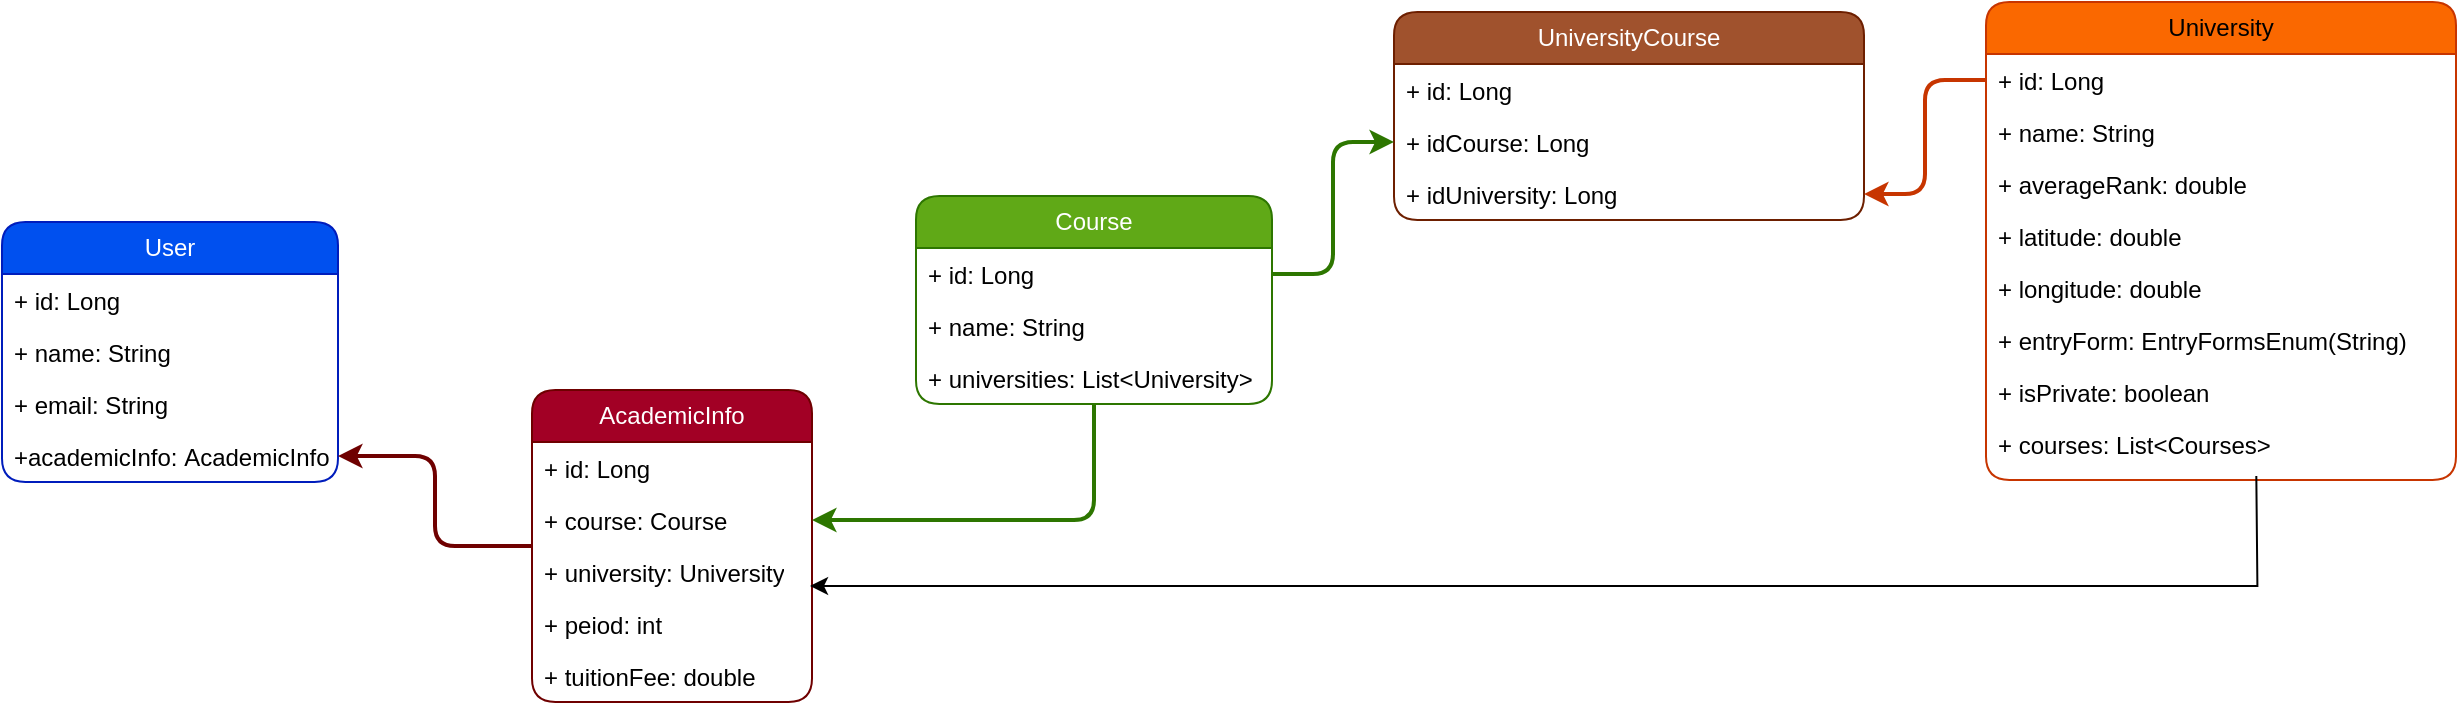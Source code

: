 <mxfile version="26.1.3">
  <diagram name="Página-1" id="Cqr7dzjxiVYe6bI_KbVx">
    <mxGraphModel dx="1023" dy="707" grid="0" gridSize="10" guides="1" tooltips="1" connect="1" arrows="1" fold="1" page="0" pageScale="1" pageWidth="827" pageHeight="1169" math="0" shadow="0">
      <root>
        <mxCell id="0" />
        <mxCell id="1" parent="0" />
        <mxCell id="s6dgGAL5ziLIxhIKajz9-5" value="User" style="swimlane;fontStyle=0;childLayout=stackLayout;horizontal=1;startSize=26;fillColor=#0050ef;horizontalStack=0;resizeParent=1;resizeParentMax=0;resizeLast=0;collapsible=1;marginBottom=0;whiteSpace=wrap;html=1;rounded=1;fontColor=#ffffff;strokeColor=#001DBC;" parent="1" vertex="1">
          <mxGeometry x="-176" y="-258" width="168" height="130" as="geometry">
            <mxRectangle x="-26" y="-60" width="60" height="26" as="alternateBounds" />
          </mxGeometry>
        </mxCell>
        <mxCell id="s6dgGAL5ziLIxhIKajz9-6" value="+ id: Long" style="text;strokeColor=none;fillColor=none;align=left;verticalAlign=top;spacingLeft=4;spacingRight=4;overflow=hidden;rotatable=0;points=[[0,0.5],[1,0.5]];portConstraint=eastwest;whiteSpace=wrap;html=1;rounded=1;" parent="s6dgGAL5ziLIxhIKajz9-5" vertex="1">
          <mxGeometry y="26" width="168" height="26" as="geometry" />
        </mxCell>
        <mxCell id="s6dgGAL5ziLIxhIKajz9-7" value="+ name: String" style="text;strokeColor=none;fillColor=none;align=left;verticalAlign=top;spacingLeft=4;spacingRight=4;overflow=hidden;rotatable=0;points=[[0,0.5],[1,0.5]];portConstraint=eastwest;whiteSpace=wrap;html=1;rounded=1;" parent="s6dgGAL5ziLIxhIKajz9-5" vertex="1">
          <mxGeometry y="52" width="168" height="26" as="geometry" />
        </mxCell>
        <mxCell id="s6dgGAL5ziLIxhIKajz9-8" value="+ email: String" style="text;strokeColor=none;fillColor=none;align=left;verticalAlign=top;spacingLeft=4;spacingRight=4;overflow=hidden;rotatable=0;points=[[0,0.5],[1,0.5]];portConstraint=eastwest;whiteSpace=wrap;html=1;rounded=1;" parent="s6dgGAL5ziLIxhIKajz9-5" vertex="1">
          <mxGeometry y="78" width="168" height="26" as="geometry" />
        </mxCell>
        <mxCell id="fWeYtY6uwXe9H0jsyh2D-9" value="+academicInfo:&amp;nbsp;&lt;span style=&quot;text-align: center;&quot;&gt;AcademicInfo&lt;/span&gt;" style="text;strokeColor=none;fillColor=none;align=left;verticalAlign=top;spacingLeft=4;spacingRight=4;overflow=hidden;rotatable=0;points=[[0,0.5],[1,0.5]];portConstraint=eastwest;whiteSpace=wrap;html=1;rounded=1;" parent="s6dgGAL5ziLIxhIKajz9-5" vertex="1">
          <mxGeometry y="104" width="168" height="26" as="geometry" />
        </mxCell>
        <mxCell id="fWeYtY6uwXe9H0jsyh2D-16" style="edgeStyle=orthogonalEdgeStyle;rounded=1;orthogonalLoop=1;jettySize=auto;html=1;strokeColor=#6F0000;curved=0;fillColor=#a20025;strokeWidth=2;" parent="1" source="fWeYtY6uwXe9H0jsyh2D-5" target="fWeYtY6uwXe9H0jsyh2D-9" edge="1">
          <mxGeometry relative="1" as="geometry" />
        </mxCell>
        <mxCell id="fWeYtY6uwXe9H0jsyh2D-5" value="AcademicInfo" style="swimlane;fontStyle=0;childLayout=stackLayout;horizontal=1;startSize=26;fillColor=#a20025;horizontalStack=0;resizeParent=1;resizeParentMax=0;resizeLast=0;collapsible=1;marginBottom=0;whiteSpace=wrap;html=1;rounded=1;fontColor=#ffffff;strokeColor=#6F0000;" parent="1" vertex="1">
          <mxGeometry x="89" y="-174" width="140" height="156" as="geometry">
            <mxRectangle x="388" y="-18" width="108" height="26" as="alternateBounds" />
          </mxGeometry>
        </mxCell>
        <mxCell id="fWeYtY6uwXe9H0jsyh2D-6" value="+ id: Long" style="text;strokeColor=none;fillColor=none;align=left;verticalAlign=top;spacingLeft=4;spacingRight=4;overflow=hidden;rotatable=0;points=[[0,0.5],[1,0.5]];portConstraint=eastwest;whiteSpace=wrap;html=1;rounded=1;" parent="fWeYtY6uwXe9H0jsyh2D-5" vertex="1">
          <mxGeometry y="26" width="140" height="26" as="geometry" />
        </mxCell>
        <mxCell id="fWeYtY6uwXe9H0jsyh2D-8" value="+ course: Course" style="text;strokeColor=none;fillColor=none;align=left;verticalAlign=top;spacingLeft=4;spacingRight=4;overflow=hidden;rotatable=0;points=[[0,0.5],[1,0.5]];portConstraint=eastwest;whiteSpace=wrap;html=1;rounded=1;" parent="fWeYtY6uwXe9H0jsyh2D-5" vertex="1">
          <mxGeometry y="52" width="140" height="26" as="geometry" />
        </mxCell>
        <mxCell id="St-OawFmKmI2feCi9O90-2" value="+ university: University" style="text;strokeColor=none;fillColor=none;align=left;verticalAlign=top;spacingLeft=4;spacingRight=4;overflow=hidden;rotatable=0;points=[[0,0.5],[1,0.5]];portConstraint=eastwest;whiteSpace=wrap;html=1;rounded=1;" vertex="1" parent="fWeYtY6uwXe9H0jsyh2D-5">
          <mxGeometry y="78" width="140" height="26" as="geometry" />
        </mxCell>
        <mxCell id="fWeYtY6uwXe9H0jsyh2D-7" value="+ peiod: int" style="text;strokeColor=none;fillColor=none;align=left;verticalAlign=top;spacingLeft=4;spacingRight=4;overflow=hidden;rotatable=0;points=[[0,0.5],[1,0.5]];portConstraint=eastwest;whiteSpace=wrap;html=1;rounded=1;" parent="fWeYtY6uwXe9H0jsyh2D-5" vertex="1">
          <mxGeometry y="104" width="140" height="26" as="geometry" />
        </mxCell>
        <mxCell id="fWeYtY6uwXe9H0jsyh2D-15" value="+ tuitionFee: double" style="text;strokeColor=none;fillColor=none;align=left;verticalAlign=top;spacingLeft=4;spacingRight=4;overflow=hidden;rotatable=0;points=[[0,0.5],[1,0.5]];portConstraint=eastwest;whiteSpace=wrap;html=1;rounded=1;" parent="fWeYtY6uwXe9H0jsyh2D-5" vertex="1">
          <mxGeometry y="130" width="140" height="26" as="geometry" />
        </mxCell>
        <mxCell id="fWeYtY6uwXe9H0jsyh2D-17" style="edgeStyle=orthogonalEdgeStyle;rounded=1;orthogonalLoop=1;jettySize=auto;html=1;entryX=1;entryY=0.5;entryDx=0;entryDy=0;fillColor=#60a917;strokeColor=#2D7600;strokeWidth=2;" parent="1" source="fWeYtY6uwXe9H0jsyh2D-10" target="fWeYtY6uwXe9H0jsyh2D-8" edge="1">
          <mxGeometry relative="1" as="geometry" />
        </mxCell>
        <mxCell id="fWeYtY6uwXe9H0jsyh2D-10" value="Course" style="swimlane;fontStyle=0;childLayout=stackLayout;horizontal=1;startSize=26;fillColor=#60a917;horizontalStack=0;resizeParent=1;resizeParentMax=0;resizeLast=0;collapsible=1;marginBottom=0;whiteSpace=wrap;html=1;rounded=1;fontColor=#ffffff;strokeColor=#2D7600;" parent="1" vertex="1">
          <mxGeometry x="281" y="-271" width="178" height="104" as="geometry">
            <mxRectangle x="468" y="-210" width="74" height="26" as="alternateBounds" />
          </mxGeometry>
        </mxCell>
        <mxCell id="fWeYtY6uwXe9H0jsyh2D-11" value="+ id: Long" style="text;strokeColor=none;fillColor=none;align=left;verticalAlign=top;spacingLeft=4;spacingRight=4;overflow=hidden;rotatable=0;points=[[0,0.5],[1,0.5]];portConstraint=eastwest;whiteSpace=wrap;html=1;rounded=1;" parent="fWeYtY6uwXe9H0jsyh2D-10" vertex="1">
          <mxGeometry y="26" width="178" height="26" as="geometry" />
        </mxCell>
        <mxCell id="fWeYtY6uwXe9H0jsyh2D-12" value="+ name: String" style="text;strokeColor=none;fillColor=none;align=left;verticalAlign=top;spacingLeft=4;spacingRight=4;overflow=hidden;rotatable=0;points=[[0,0.5],[1,0.5]];portConstraint=eastwest;whiteSpace=wrap;html=1;rounded=1;" parent="fWeYtY6uwXe9H0jsyh2D-10" vertex="1">
          <mxGeometry y="52" width="178" height="26" as="geometry" />
        </mxCell>
        <mxCell id="MLrKcKvaRyMejJo96vpL-12" value="+ universities: List&amp;lt;University&amp;gt;" style="text;strokeColor=none;fillColor=none;align=left;verticalAlign=top;spacingLeft=4;spacingRight=4;overflow=hidden;rotatable=0;points=[[0,0.5],[1,0.5]];portConstraint=eastwest;whiteSpace=wrap;html=1;rounded=1;" parent="fWeYtY6uwXe9H0jsyh2D-10" vertex="1">
          <mxGeometry y="78" width="178" height="26" as="geometry" />
        </mxCell>
        <mxCell id="fWeYtY6uwXe9H0jsyh2D-20" value="University" style="swimlane;fontStyle=0;childLayout=stackLayout;horizontal=1;startSize=26;fillColor=#fa6800;horizontalStack=0;resizeParent=1;resizeParentMax=0;resizeLast=0;collapsible=1;marginBottom=0;whiteSpace=wrap;html=1;rounded=1;strokeColor=#C73500;fontColor=#000000;" parent="1" vertex="1">
          <mxGeometry x="816" y="-368" width="235" height="239" as="geometry">
            <mxRectangle x="388" y="-18" width="108" height="26" as="alternateBounds" />
          </mxGeometry>
        </mxCell>
        <mxCell id="fWeYtY6uwXe9H0jsyh2D-21" value="+ id: Long" style="text;strokeColor=none;fillColor=none;align=left;verticalAlign=top;spacingLeft=4;spacingRight=4;overflow=hidden;rotatable=0;points=[[0,0.5],[1,0.5]];portConstraint=eastwest;whiteSpace=wrap;html=1;rounded=1;" parent="fWeYtY6uwXe9H0jsyh2D-20" vertex="1">
          <mxGeometry y="26" width="235" height="26" as="geometry" />
        </mxCell>
        <mxCell id="l3ADYgFNaAmlsiPiLsad-1" value="+ name: String" style="text;strokeColor=none;fillColor=none;align=left;verticalAlign=top;spacingLeft=4;spacingRight=4;overflow=hidden;rotatable=0;points=[[0,0.5],[1,0.5]];portConstraint=eastwest;whiteSpace=wrap;html=1;rounded=1;" parent="fWeYtY6uwXe9H0jsyh2D-20" vertex="1">
          <mxGeometry y="52" width="235" height="26" as="geometry" />
        </mxCell>
        <mxCell id="fWeYtY6uwXe9H0jsyh2D-25" value="+ averageRank: double" style="text;strokeColor=none;fillColor=none;align=left;verticalAlign=top;spacingLeft=4;spacingRight=4;overflow=hidden;rotatable=0;points=[[0,0.5],[1,0.5]];portConstraint=eastwest;whiteSpace=wrap;html=1;rounded=1;" parent="fWeYtY6uwXe9H0jsyh2D-20" vertex="1">
          <mxGeometry y="78" width="235" height="26" as="geometry" />
        </mxCell>
        <mxCell id="fWeYtY6uwXe9H0jsyh2D-23" value="+ latitude: double" style="text;strokeColor=none;fillColor=none;align=left;verticalAlign=top;spacingLeft=4;spacingRight=4;overflow=hidden;rotatable=0;points=[[0,0.5],[1,0.5]];portConstraint=eastwest;whiteSpace=wrap;html=1;rounded=1;" parent="fWeYtY6uwXe9H0jsyh2D-20" vertex="1">
          <mxGeometry y="104" width="235" height="26" as="geometry" />
        </mxCell>
        <mxCell id="fWeYtY6uwXe9H0jsyh2D-26" value="+ longitude: double" style="text;strokeColor=none;fillColor=none;align=left;verticalAlign=top;spacingLeft=4;spacingRight=4;overflow=hidden;rotatable=0;points=[[0,0.5],[1,0.5]];portConstraint=eastwest;whiteSpace=wrap;html=1;rounded=1;" parent="fWeYtY6uwXe9H0jsyh2D-20" vertex="1">
          <mxGeometry y="130" width="235" height="26" as="geometry" />
        </mxCell>
        <mxCell id="MLrKcKvaRyMejJo96vpL-1" value="+ entryForm: EntryFormsEnum(String)" style="text;strokeColor=none;fillColor=none;align=left;verticalAlign=top;spacingLeft=4;spacingRight=4;overflow=hidden;rotatable=0;points=[[0,0.5],[1,0.5]];portConstraint=eastwest;whiteSpace=wrap;html=1;rounded=1;" parent="fWeYtY6uwXe9H0jsyh2D-20" vertex="1">
          <mxGeometry y="156" width="235" height="26" as="geometry" />
        </mxCell>
        <mxCell id="MLrKcKvaRyMejJo96vpL-25" value="+ isPrivate: boolean" style="text;strokeColor=none;fillColor=none;align=left;verticalAlign=top;spacingLeft=4;spacingRight=4;overflow=hidden;rotatable=0;points=[[0,0.5],[1,0.5]];portConstraint=eastwest;whiteSpace=wrap;html=1;rounded=1;" parent="fWeYtY6uwXe9H0jsyh2D-20" vertex="1">
          <mxGeometry y="182" width="235" height="26" as="geometry" />
        </mxCell>
        <mxCell id="MLrKcKvaRyMejJo96vpL-11" value="+ courses: List&amp;lt;Courses&amp;gt;" style="text;strokeColor=none;fillColor=none;align=left;verticalAlign=top;spacingLeft=4;spacingRight=4;overflow=hidden;rotatable=0;points=[[0,0.5],[1,0.5]];portConstraint=eastwest;whiteSpace=wrap;html=1;rounded=1;" parent="fWeYtY6uwXe9H0jsyh2D-20" vertex="1">
          <mxGeometry y="208" width="235" height="31" as="geometry" />
        </mxCell>
        <mxCell id="MLrKcKvaRyMejJo96vpL-14" value="UniversityCourse" style="swimlane;fontStyle=0;childLayout=stackLayout;horizontal=1;startSize=26;fillColor=#a0522d;horizontalStack=0;resizeParent=1;resizeParentMax=0;resizeLast=0;collapsible=1;marginBottom=0;whiteSpace=wrap;html=1;rounded=1;strokeColor=#6D1F00;fontColor=#ffffff;" parent="1" vertex="1">
          <mxGeometry x="520" y="-363" width="235" height="104" as="geometry">
            <mxRectangle x="388" y="-18" width="108" height="26" as="alternateBounds" />
          </mxGeometry>
        </mxCell>
        <mxCell id="MLrKcKvaRyMejJo96vpL-15" value="+ id: Long" style="text;strokeColor=none;fillColor=none;align=left;verticalAlign=top;spacingLeft=4;spacingRight=4;overflow=hidden;rotatable=0;points=[[0,0.5],[1,0.5]];portConstraint=eastwest;whiteSpace=wrap;html=1;rounded=1;" parent="MLrKcKvaRyMejJo96vpL-14" vertex="1">
          <mxGeometry y="26" width="235" height="26" as="geometry" />
        </mxCell>
        <mxCell id="MLrKcKvaRyMejJo96vpL-16" value="+ idCourse: Long" style="text;strokeColor=none;fillColor=none;align=left;verticalAlign=top;spacingLeft=4;spacingRight=4;overflow=hidden;rotatable=0;points=[[0,0.5],[1,0.5]];portConstraint=eastwest;whiteSpace=wrap;html=1;rounded=1;" parent="MLrKcKvaRyMejJo96vpL-14" vertex="1">
          <mxGeometry y="52" width="235" height="26" as="geometry" />
        </mxCell>
        <mxCell id="MLrKcKvaRyMejJo96vpL-17" value="+ idUniversity: Long" style="text;strokeColor=none;fillColor=none;align=left;verticalAlign=top;spacingLeft=4;spacingRight=4;overflow=hidden;rotatable=0;points=[[0,0.5],[1,0.5]];portConstraint=eastwest;whiteSpace=wrap;html=1;rounded=1;" parent="MLrKcKvaRyMejJo96vpL-14" vertex="1">
          <mxGeometry y="78" width="235" height="26" as="geometry" />
        </mxCell>
        <mxCell id="MLrKcKvaRyMejJo96vpL-22" style="edgeStyle=orthogonalEdgeStyle;rounded=1;orthogonalLoop=1;jettySize=auto;html=1;entryX=0;entryY=0.5;entryDx=0;entryDy=0;curved=0;exitX=1;exitY=0.5;exitDx=0;exitDy=0;fillColor=#60a917;strokeColor=#2D7600;strokeWidth=2;" parent="1" source="fWeYtY6uwXe9H0jsyh2D-11" target="MLrKcKvaRyMejJo96vpL-16" edge="1">
          <mxGeometry relative="1" as="geometry" />
        </mxCell>
        <mxCell id="MLrKcKvaRyMejJo96vpL-23" style="edgeStyle=orthogonalEdgeStyle;rounded=1;orthogonalLoop=1;jettySize=auto;html=1;exitX=0;exitY=0.5;exitDx=0;exitDy=0;curved=0;fillColor=#fa6800;strokeColor=#C73500;strokeWidth=2;" parent="1" source="fWeYtY6uwXe9H0jsyh2D-21" target="MLrKcKvaRyMejJo96vpL-17" edge="1">
          <mxGeometry relative="1" as="geometry" />
        </mxCell>
        <mxCell id="St-OawFmKmI2feCi9O90-1" style="edgeStyle=orthogonalEdgeStyle;rounded=0;orthogonalLoop=1;jettySize=auto;html=1;entryX=0.993;entryY=0.769;entryDx=0;entryDy=0;entryPerimeter=0;strokeColor=light-dark(#000000,#FA6800);" edge="1" parent="1" target="St-OawFmKmI2feCi9O90-2">
          <mxGeometry relative="1" as="geometry">
            <mxPoint x="951.16" y="-131" as="sourcePoint" />
            <mxPoint x="251.0" y="-66.254" as="targetPoint" />
          </mxGeometry>
        </mxCell>
      </root>
    </mxGraphModel>
  </diagram>
</mxfile>
